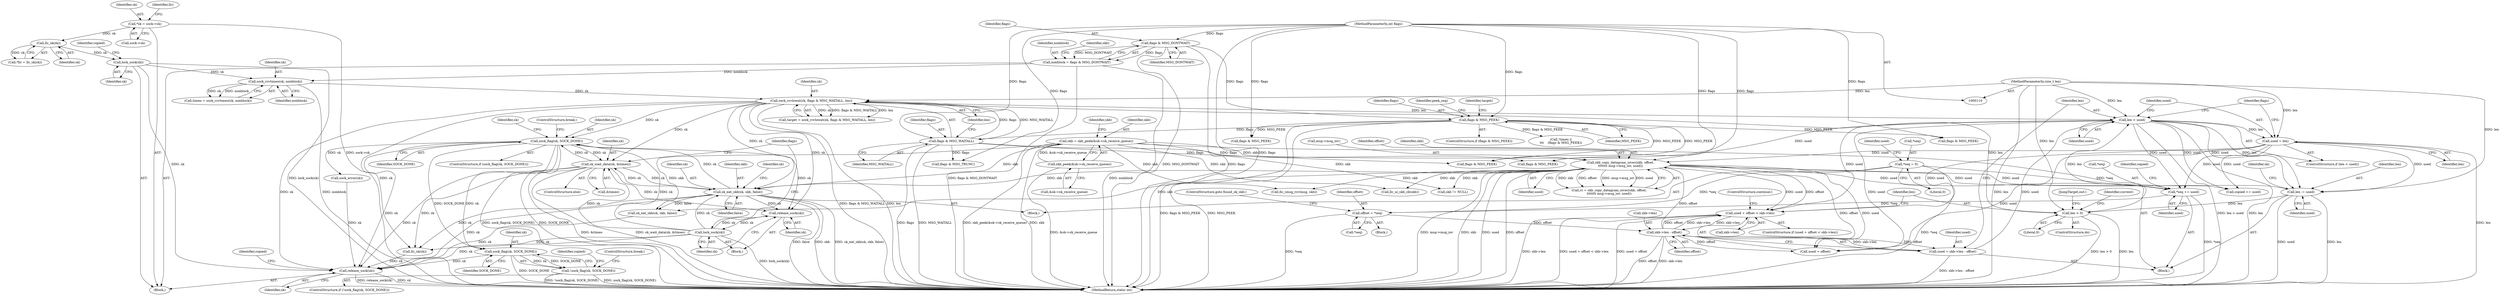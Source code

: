 digraph "0_linux_f3d3342602f8bcbf37d7c46641cb9bca7618eb1c_21@pointer" {
"1000327" [label="(Call,sock_flag(sk, SOCK_DONE))"];
"1000291" [label="(Call,sock_flag(sk, SOCK_DONE))"];
"1000356" [label="(Call,sk_wait_data(sk, &timeo))"];
"1000206" [label="(Call,sock_rcvlowat(sk, flags & MSG_WAITALL, len))"];
"1000181" [label="(Call,sock_rcvtimeo(sk, nonblock))"];
"1000159" [label="(Call,lock_sock(sk))"];
"1000144" [label="(Call,llc_sk(sk))"];
"1000136" [label="(Call,*sk = sock->sk)"];
"1000126" [label="(Call,nonblock = flags & MSG_DONTWAIT)"];
"1000128" [label="(Call,flags & MSG_DONTWAIT)"];
"1000115" [label="(MethodParameterIn,int flags)"];
"1000208" [label="(Call,flags & MSG_WAITALL)"];
"1000191" [label="(Call,flags & MSG_PEEK)"];
"1000114" [label="(MethodParameterIn,size_t len)"];
"1000457" [label="(Call,sk_eat_skb(sk, skb, false))"];
"1000353" [label="(Call,lock_sock(sk))"];
"1000351" [label="(Call,release_sock(sk))"];
"1000234" [label="(Call,skb = skb_peek(&sk->sk_receive_queue))"];
"1000236" [label="(Call,skb_peek(&sk->sk_receive_queue))"];
"1000408" [label="(Call,skb_copy_datagram_iovec(skb, offset,\n\t\t\t\t\t\t\t msg->msg_iov, used))"];
"1000387" [label="(Call,skb->len - offset)"];
"1000474" [label="(Call,used + offset < skb->len)"];
"1000396" [label="(Call,used = len)"];
"1000393" [label="(Call,len < used)"];
"1000482" [label="(Call,len > 0)"];
"1000433" [label="(Call,len -= used)"];
"1000385" [label="(Call,used = skb->len - offset)"];
"1000244" [label="(Call,offset = *seq)"];
"1000426" [label="(Call,*seq += used)"];
"1000469" [label="(Call,*seq = 0)"];
"1000326" [label="(Call,!sock_flag(sk, SOCK_DONE))"];
"1000486" [label="(Call,release_sock(sk))"];
"1000396" [label="(Call,used = len)"];
"1000465" [label="(Identifier,sk)"];
"1000281" [label="(Call,!timeo ||\n\t\t\t    (flags & MSG_PEEK))"];
"1000244" [label="(Call,offset = *seq)"];
"1000484" [label="(Literal,0)"];
"1000354" [label="(Identifier,sk)"];
"1000246" [label="(Call,*seq)"];
"1000142" [label="(Call,*llc = llc_sk(sk))"];
"1000409" [label="(Identifier,skb)"];
"1000363" [label="(Identifier,flags)"];
"1000481" [label="(ControlStructure,continue;)"];
"1000235" [label="(Identifier,skb)"];
"1000386" [label="(Identifier,used)"];
"1000472" [label="(Literal,0)"];
"1000478" [label="(Call,skb->len)"];
"1000411" [label="(Call,msg->msg_iov)"];
"1000192" [label="(Identifier,flags)"];
"1000216" [label="(Block,)"];
"1000351" [label="(Call,release_sock(sk))"];
"1000439" [label="(Identifier,sk)"];
"1000458" [label="(Identifier,sk)"];
"1000297" [label="(Identifier,sk)"];
"1000394" [label="(Identifier,len)"];
"1000145" [label="(Identifier,sk)"];
"1000486" [label="(Call,release_sock(sk))"];
"1000193" [label="(Identifier,MSG_PEEK)"];
"1000427" [label="(Call,*seq)"];
"1000328" [label="(Identifier,sk)"];
"1000393" [label="(Call,len < used)"];
"1000236" [label="(Call,skb_peek(&sk->sk_receive_queue))"];
"1000392" [label="(ControlStructure,if (len < used))"];
"1000114" [label="(MethodParameterIn,size_t len)"];
"1000181" [label="(Call,sock_rcvtimeo(sk, nonblock))"];
"1000302" [label="(Call,sock_error(sk))"];
"1000519" [label="(Call,llc_cmsg_rcv(msg, skb))"];
"1000182" [label="(Identifier,sk)"];
"1000502" [label="(Call,llc_ui_skb_cb(skb))"];
"1000385" [label="(Call,used = skb->len - offset)"];
"1000210" [label="(Identifier,MSG_WAITALL)"];
"1000350" [label="(Block,)"];
"1000391" [label="(Identifier,offset)"];
"1000162" [label="(Identifier,copied)"];
"1000445" [label="(Call,flags & MSG_PEEK)"];
"1000183" [label="(Identifier,nonblock)"];
"1000516" [label="(Call,llc_sk(sk))"];
"1000408" [label="(Call,skb_copy_datagram_iovec(skb, offset,\n\t\t\t\t\t\t\t msg->msg_iov, used))"];
"1000242" [label="(Identifier,skb)"];
"1000325" [label="(ControlStructure,if (!sock_flag(sk, SOCK_DONE)))"];
"1000129" [label="(Identifier,flags)"];
"1000284" [label="(Call,flags & MSG_PEEK)"];
"1000469" [label="(Call,*seq = 0)"];
"1000209" [label="(Identifier,flags)"];
"1000475" [label="(Call,used + offset)"];
"1000220" [label="(Identifier,current)"];
"1000431" [label="(Identifier,copied)"];
"1000470" [label="(Call,*seq)"];
"1000128" [label="(Call,flags & MSG_DONTWAIT)"];
"1000473" [label="(ControlStructure,if (used + offset < skb->len))"];
"1000207" [label="(Identifier,sk)"];
"1000126" [label="(Call,nonblock = flags & MSG_DONTWAIT)"];
"1000489" [label="(Identifier,copied)"];
"1000116" [label="(Block,)"];
"1000137" [label="(Identifier,sk)"];
"1000204" [label="(Call,target = sock_rcvlowat(sk, flags & MSG_WAITALL, len))"];
"1000234" [label="(Call,skb = skb_peek(&sk->sk_receive_queue))"];
"1000430" [label="(Call,copied += used)"];
"1000191" [label="(Call,flags & MSG_PEEK)"];
"1000474" [label="(Call,used + offset < skb->len)"];
"1000352" [label="(Identifier,sk)"];
"1000460" [label="(Identifier,false)"];
"1000536" [label="(Call,sk_eat_skb(sk, skb, false))"];
"1000143" [label="(Identifier,llc)"];
"1000459" [label="(Identifier,skb)"];
"1000426" [label="(Call,*seq += used)"];
"1000327" [label="(Call,sock_flag(sk, SOCK_DONE))"];
"1000483" [label="(Identifier,len)"];
"1000336" [label="(ControlStructure,break;)"];
"1000457" [label="(Call,sk_eat_skb(sk, skb, false))"];
"1000138" [label="(Call,sock->sk)"];
"1000237" [label="(Call,&sk->sk_receive_queue)"];
"1000553" [label="(MethodReturn,static int)"];
"1000353" [label="(Call,lock_sock(sk))"];
"1000387" [label="(Call,skb->len - offset)"];
"1000395" [label="(Identifier,used)"];
"1000206" [label="(Call,sock_rcvlowat(sk, flags & MSG_WAITALL, len))"];
"1000397" [label="(Identifier,used)"];
"1000357" [label="(Identifier,sk)"];
"1000356" [label="(Call,sk_wait_data(sk, &timeo))"];
"1000496" [label="(Call,skb != NULL)"];
"1000211" [label="(Identifier,len)"];
"1000326" [label="(Call,!sock_flag(sk, SOCK_DONE))"];
"1000414" [label="(Identifier,used)"];
"1000196" [label="(Identifier,peek_seq)"];
"1000433" [label="(Call,len -= used)"];
"1000329" [label="(Identifier,SOCK_DONE)"];
"1000248" [label="(ControlStructure,goto found_ok_skb;)"];
"1000127" [label="(Identifier,nonblock)"];
"1000487" [label="(Identifier,sk)"];
"1000243" [label="(Block,)"];
"1000476" [label="(Identifier,used)"];
"1000291" [label="(Call,sock_flag(sk, SOCK_DONE))"];
"1000190" [label="(ControlStructure,if (flags & MSG_PEEK))"];
"1000144" [label="(Call,llc_sk(sk))"];
"1000294" [label="(ControlStructure,break;)"];
"1000115" [label="(MethodParameterIn,int flags)"];
"1000136" [label="(Call,*sk = sock->sk)"];
"1000332" [label="(Identifier,copied)"];
"1000358" [label="(Call,&timeo)"];
"1000160" [label="(Identifier,sk)"];
"1000355" [label="(ControlStructure,else)"];
"1000406" [label="(Call,rc = skb_copy_datagram_iovec(skb, offset,\n\t\t\t\t\t\t\t msg->msg_iov, used))"];
"1000290" [label="(ControlStructure,if (sock_flag(sk, SOCK_DONE)))"];
"1000133" [label="(Identifier,skb)"];
"1000485" [label="(JumpTarget,out:)"];
"1000401" [label="(Call,flags & MSG_TRUNC)"];
"1000429" [label="(Identifier,used)"];
"1000448" [label="(Block,)"];
"1000292" [label="(Identifier,sk)"];
"1000398" [label="(Identifier,len)"];
"1000524" [label="(Call,flags & MSG_PEEK)"];
"1000482" [label="(Call,len > 0)"];
"1000410" [label="(Identifier,offset)"];
"1000388" [label="(Call,skb->len)"];
"1000130" [label="(Identifier,MSG_DONTWAIT)"];
"1000159" [label="(Call,lock_sock(sk))"];
"1000245" [label="(Identifier,offset)"];
"1000434" [label="(Identifier,len)"];
"1000208" [label="(Call,flags & MSG_WAITALL)"];
"1000402" [label="(Identifier,flags)"];
"1000435" [label="(Identifier,used)"];
"1000179" [label="(Call,timeo = sock_rcvtimeo(sk, nonblock))"];
"1000205" [label="(Identifier,target)"];
"1000362" [label="(Call,flags & MSG_PEEK)"];
"1000293" [label="(Identifier,SOCK_DONE)"];
"1000215" [label="(ControlStructure,do)"];
"1000327" -> "1000326"  [label="AST: "];
"1000327" -> "1000329"  [label="CFG: "];
"1000328" -> "1000327"  [label="AST: "];
"1000329" -> "1000327"  [label="AST: "];
"1000326" -> "1000327"  [label="CFG: "];
"1000327" -> "1000553"  [label="DDG: SOCK_DONE"];
"1000327" -> "1000326"  [label="DDG: sk"];
"1000327" -> "1000326"  [label="DDG: SOCK_DONE"];
"1000291" -> "1000327"  [label="DDG: sk"];
"1000291" -> "1000327"  [label="DDG: SOCK_DONE"];
"1000327" -> "1000486"  [label="DDG: sk"];
"1000291" -> "1000290"  [label="AST: "];
"1000291" -> "1000293"  [label="CFG: "];
"1000292" -> "1000291"  [label="AST: "];
"1000293" -> "1000291"  [label="AST: "];
"1000294" -> "1000291"  [label="CFG: "];
"1000297" -> "1000291"  [label="CFG: "];
"1000291" -> "1000553"  [label="DDG: sock_flag(sk, SOCK_DONE)"];
"1000291" -> "1000553"  [label="DDG: SOCK_DONE"];
"1000356" -> "1000291"  [label="DDG: sk"];
"1000206" -> "1000291"  [label="DDG: sk"];
"1000457" -> "1000291"  [label="DDG: sk"];
"1000353" -> "1000291"  [label="DDG: sk"];
"1000291" -> "1000302"  [label="DDG: sk"];
"1000291" -> "1000351"  [label="DDG: sk"];
"1000291" -> "1000356"  [label="DDG: sk"];
"1000291" -> "1000486"  [label="DDG: sk"];
"1000356" -> "1000355"  [label="AST: "];
"1000356" -> "1000358"  [label="CFG: "];
"1000357" -> "1000356"  [label="AST: "];
"1000358" -> "1000356"  [label="AST: "];
"1000363" -> "1000356"  [label="CFG: "];
"1000356" -> "1000553"  [label="DDG: sk_wait_data(sk, &timeo)"];
"1000356" -> "1000553"  [label="DDG: &timeo"];
"1000356" -> "1000351"  [label="DDG: sk"];
"1000206" -> "1000356"  [label="DDG: sk"];
"1000457" -> "1000356"  [label="DDG: sk"];
"1000353" -> "1000356"  [label="DDG: sk"];
"1000356" -> "1000457"  [label="DDG: sk"];
"1000356" -> "1000486"  [label="DDG: sk"];
"1000356" -> "1000516"  [label="DDG: sk"];
"1000206" -> "1000204"  [label="AST: "];
"1000206" -> "1000211"  [label="CFG: "];
"1000207" -> "1000206"  [label="AST: "];
"1000208" -> "1000206"  [label="AST: "];
"1000211" -> "1000206"  [label="AST: "];
"1000204" -> "1000206"  [label="CFG: "];
"1000206" -> "1000553"  [label="DDG: flags & MSG_WAITALL"];
"1000206" -> "1000553"  [label="DDG: len"];
"1000206" -> "1000204"  [label="DDG: sk"];
"1000206" -> "1000204"  [label="DDG: flags & MSG_WAITALL"];
"1000206" -> "1000204"  [label="DDG: len"];
"1000181" -> "1000206"  [label="DDG: sk"];
"1000208" -> "1000206"  [label="DDG: flags"];
"1000208" -> "1000206"  [label="DDG: MSG_WAITALL"];
"1000114" -> "1000206"  [label="DDG: len"];
"1000206" -> "1000351"  [label="DDG: sk"];
"1000206" -> "1000393"  [label="DDG: len"];
"1000206" -> "1000457"  [label="DDG: sk"];
"1000206" -> "1000482"  [label="DDG: len"];
"1000206" -> "1000486"  [label="DDG: sk"];
"1000206" -> "1000516"  [label="DDG: sk"];
"1000181" -> "1000179"  [label="AST: "];
"1000181" -> "1000183"  [label="CFG: "];
"1000182" -> "1000181"  [label="AST: "];
"1000183" -> "1000181"  [label="AST: "];
"1000179" -> "1000181"  [label="CFG: "];
"1000181" -> "1000553"  [label="DDG: nonblock"];
"1000181" -> "1000179"  [label="DDG: sk"];
"1000181" -> "1000179"  [label="DDG: nonblock"];
"1000159" -> "1000181"  [label="DDG: sk"];
"1000126" -> "1000181"  [label="DDG: nonblock"];
"1000159" -> "1000116"  [label="AST: "];
"1000159" -> "1000160"  [label="CFG: "];
"1000160" -> "1000159"  [label="AST: "];
"1000162" -> "1000159"  [label="CFG: "];
"1000159" -> "1000553"  [label="DDG: lock_sock(sk)"];
"1000144" -> "1000159"  [label="DDG: sk"];
"1000159" -> "1000486"  [label="DDG: sk"];
"1000144" -> "1000142"  [label="AST: "];
"1000144" -> "1000145"  [label="CFG: "];
"1000145" -> "1000144"  [label="AST: "];
"1000142" -> "1000144"  [label="CFG: "];
"1000144" -> "1000142"  [label="DDG: sk"];
"1000136" -> "1000144"  [label="DDG: sk"];
"1000136" -> "1000116"  [label="AST: "];
"1000136" -> "1000138"  [label="CFG: "];
"1000137" -> "1000136"  [label="AST: "];
"1000138" -> "1000136"  [label="AST: "];
"1000143" -> "1000136"  [label="CFG: "];
"1000136" -> "1000553"  [label="DDG: sock->sk"];
"1000126" -> "1000116"  [label="AST: "];
"1000126" -> "1000128"  [label="CFG: "];
"1000127" -> "1000126"  [label="AST: "];
"1000128" -> "1000126"  [label="AST: "];
"1000133" -> "1000126"  [label="CFG: "];
"1000126" -> "1000553"  [label="DDG: nonblock"];
"1000126" -> "1000553"  [label="DDG: flags & MSG_DONTWAIT"];
"1000128" -> "1000126"  [label="DDG: flags"];
"1000128" -> "1000126"  [label="DDG: MSG_DONTWAIT"];
"1000128" -> "1000130"  [label="CFG: "];
"1000129" -> "1000128"  [label="AST: "];
"1000130" -> "1000128"  [label="AST: "];
"1000128" -> "1000553"  [label="DDG: MSG_DONTWAIT"];
"1000128" -> "1000553"  [label="DDG: flags"];
"1000115" -> "1000128"  [label="DDG: flags"];
"1000128" -> "1000191"  [label="DDG: flags"];
"1000115" -> "1000110"  [label="AST: "];
"1000115" -> "1000553"  [label="DDG: flags"];
"1000115" -> "1000191"  [label="DDG: flags"];
"1000115" -> "1000208"  [label="DDG: flags"];
"1000115" -> "1000284"  [label="DDG: flags"];
"1000115" -> "1000362"  [label="DDG: flags"];
"1000115" -> "1000401"  [label="DDG: flags"];
"1000115" -> "1000445"  [label="DDG: flags"];
"1000115" -> "1000524"  [label="DDG: flags"];
"1000208" -> "1000210"  [label="CFG: "];
"1000209" -> "1000208"  [label="AST: "];
"1000210" -> "1000208"  [label="AST: "];
"1000211" -> "1000208"  [label="CFG: "];
"1000208" -> "1000553"  [label="DDG: flags"];
"1000208" -> "1000553"  [label="DDG: MSG_WAITALL"];
"1000191" -> "1000208"  [label="DDG: flags"];
"1000208" -> "1000284"  [label="DDG: flags"];
"1000208" -> "1000362"  [label="DDG: flags"];
"1000208" -> "1000401"  [label="DDG: flags"];
"1000191" -> "1000190"  [label="AST: "];
"1000191" -> "1000193"  [label="CFG: "];
"1000192" -> "1000191"  [label="AST: "];
"1000193" -> "1000191"  [label="AST: "];
"1000196" -> "1000191"  [label="CFG: "];
"1000205" -> "1000191"  [label="CFG: "];
"1000191" -> "1000553"  [label="DDG: flags & MSG_PEEK"];
"1000191" -> "1000553"  [label="DDG: MSG_PEEK"];
"1000191" -> "1000281"  [label="DDG: flags & MSG_PEEK"];
"1000191" -> "1000284"  [label="DDG: MSG_PEEK"];
"1000191" -> "1000362"  [label="DDG: MSG_PEEK"];
"1000191" -> "1000445"  [label="DDG: MSG_PEEK"];
"1000191" -> "1000524"  [label="DDG: MSG_PEEK"];
"1000114" -> "1000110"  [label="AST: "];
"1000114" -> "1000553"  [label="DDG: len"];
"1000114" -> "1000393"  [label="DDG: len"];
"1000114" -> "1000396"  [label="DDG: len"];
"1000114" -> "1000433"  [label="DDG: len"];
"1000114" -> "1000482"  [label="DDG: len"];
"1000457" -> "1000448"  [label="AST: "];
"1000457" -> "1000460"  [label="CFG: "];
"1000458" -> "1000457"  [label="AST: "];
"1000459" -> "1000457"  [label="AST: "];
"1000460" -> "1000457"  [label="AST: "];
"1000465" -> "1000457"  [label="CFG: "];
"1000457" -> "1000553"  [label="DDG: false"];
"1000457" -> "1000553"  [label="DDG: skb"];
"1000457" -> "1000553"  [label="DDG: sk_eat_skb(sk, skb, false)"];
"1000457" -> "1000351"  [label="DDG: sk"];
"1000353" -> "1000457"  [label="DDG: sk"];
"1000234" -> "1000457"  [label="DDG: skb"];
"1000408" -> "1000457"  [label="DDG: skb"];
"1000457" -> "1000486"  [label="DDG: sk"];
"1000457" -> "1000516"  [label="DDG: sk"];
"1000457" -> "1000536"  [label="DDG: false"];
"1000353" -> "1000350"  [label="AST: "];
"1000353" -> "1000354"  [label="CFG: "];
"1000354" -> "1000353"  [label="AST: "];
"1000363" -> "1000353"  [label="CFG: "];
"1000353" -> "1000553"  [label="DDG: lock_sock(sk)"];
"1000353" -> "1000351"  [label="DDG: sk"];
"1000351" -> "1000353"  [label="DDG: sk"];
"1000353" -> "1000486"  [label="DDG: sk"];
"1000353" -> "1000516"  [label="DDG: sk"];
"1000351" -> "1000350"  [label="AST: "];
"1000351" -> "1000352"  [label="CFG: "];
"1000352" -> "1000351"  [label="AST: "];
"1000354" -> "1000351"  [label="CFG: "];
"1000234" -> "1000216"  [label="AST: "];
"1000234" -> "1000236"  [label="CFG: "];
"1000235" -> "1000234"  [label="AST: "];
"1000236" -> "1000234"  [label="AST: "];
"1000242" -> "1000234"  [label="CFG: "];
"1000234" -> "1000553"  [label="DDG: skb_peek(&sk->sk_receive_queue)"];
"1000234" -> "1000553"  [label="DDG: skb"];
"1000236" -> "1000234"  [label="DDG: &sk->sk_receive_queue"];
"1000234" -> "1000408"  [label="DDG: skb"];
"1000234" -> "1000496"  [label="DDG: skb"];
"1000234" -> "1000502"  [label="DDG: skb"];
"1000234" -> "1000519"  [label="DDG: skb"];
"1000234" -> "1000536"  [label="DDG: skb"];
"1000236" -> "1000237"  [label="CFG: "];
"1000237" -> "1000236"  [label="AST: "];
"1000236" -> "1000553"  [label="DDG: &sk->sk_receive_queue"];
"1000408" -> "1000406"  [label="AST: "];
"1000408" -> "1000414"  [label="CFG: "];
"1000409" -> "1000408"  [label="AST: "];
"1000410" -> "1000408"  [label="AST: "];
"1000411" -> "1000408"  [label="AST: "];
"1000414" -> "1000408"  [label="AST: "];
"1000406" -> "1000408"  [label="CFG: "];
"1000408" -> "1000553"  [label="DDG: msg->msg_iov"];
"1000408" -> "1000553"  [label="DDG: skb"];
"1000408" -> "1000553"  [label="DDG: used"];
"1000408" -> "1000553"  [label="DDG: offset"];
"1000408" -> "1000406"  [label="DDG: skb"];
"1000408" -> "1000406"  [label="DDG: offset"];
"1000408" -> "1000406"  [label="DDG: msg->msg_iov"];
"1000408" -> "1000406"  [label="DDG: used"];
"1000387" -> "1000408"  [label="DDG: offset"];
"1000396" -> "1000408"  [label="DDG: used"];
"1000393" -> "1000408"  [label="DDG: used"];
"1000408" -> "1000426"  [label="DDG: used"];
"1000408" -> "1000430"  [label="DDG: used"];
"1000408" -> "1000433"  [label="DDG: used"];
"1000408" -> "1000474"  [label="DDG: used"];
"1000408" -> "1000474"  [label="DDG: offset"];
"1000408" -> "1000475"  [label="DDG: used"];
"1000408" -> "1000475"  [label="DDG: offset"];
"1000408" -> "1000496"  [label="DDG: skb"];
"1000408" -> "1000502"  [label="DDG: skb"];
"1000408" -> "1000519"  [label="DDG: skb"];
"1000408" -> "1000536"  [label="DDG: skb"];
"1000387" -> "1000385"  [label="AST: "];
"1000387" -> "1000391"  [label="CFG: "];
"1000388" -> "1000387"  [label="AST: "];
"1000391" -> "1000387"  [label="AST: "];
"1000385" -> "1000387"  [label="CFG: "];
"1000387" -> "1000553"  [label="DDG: skb->len"];
"1000387" -> "1000553"  [label="DDG: offset"];
"1000387" -> "1000385"  [label="DDG: skb->len"];
"1000387" -> "1000385"  [label="DDG: offset"];
"1000474" -> "1000387"  [label="DDG: skb->len"];
"1000244" -> "1000387"  [label="DDG: offset"];
"1000387" -> "1000474"  [label="DDG: offset"];
"1000387" -> "1000474"  [label="DDG: skb->len"];
"1000387" -> "1000475"  [label="DDG: offset"];
"1000474" -> "1000473"  [label="AST: "];
"1000474" -> "1000478"  [label="CFG: "];
"1000475" -> "1000474"  [label="AST: "];
"1000478" -> "1000474"  [label="AST: "];
"1000483" -> "1000474"  [label="CFG: "];
"1000481" -> "1000474"  [label="CFG: "];
"1000474" -> "1000553"  [label="DDG: used + offset < skb->len"];
"1000474" -> "1000553"  [label="DDG: used + offset"];
"1000474" -> "1000553"  [label="DDG: skb->len"];
"1000396" -> "1000474"  [label="DDG: used"];
"1000393" -> "1000474"  [label="DDG: used"];
"1000396" -> "1000392"  [label="AST: "];
"1000396" -> "1000398"  [label="CFG: "];
"1000397" -> "1000396"  [label="AST: "];
"1000398" -> "1000396"  [label="AST: "];
"1000402" -> "1000396"  [label="CFG: "];
"1000396" -> "1000553"  [label="DDG: len"];
"1000393" -> "1000396"  [label="DDG: len"];
"1000396" -> "1000426"  [label="DDG: used"];
"1000396" -> "1000430"  [label="DDG: used"];
"1000396" -> "1000433"  [label="DDG: used"];
"1000396" -> "1000475"  [label="DDG: used"];
"1000393" -> "1000392"  [label="AST: "];
"1000393" -> "1000395"  [label="CFG: "];
"1000394" -> "1000393"  [label="AST: "];
"1000395" -> "1000393"  [label="AST: "];
"1000397" -> "1000393"  [label="CFG: "];
"1000402" -> "1000393"  [label="CFG: "];
"1000393" -> "1000553"  [label="DDG: len"];
"1000393" -> "1000553"  [label="DDG: len < used"];
"1000482" -> "1000393"  [label="DDG: len"];
"1000385" -> "1000393"  [label="DDG: used"];
"1000393" -> "1000426"  [label="DDG: used"];
"1000393" -> "1000430"  [label="DDG: used"];
"1000393" -> "1000433"  [label="DDG: used"];
"1000393" -> "1000433"  [label="DDG: len"];
"1000393" -> "1000475"  [label="DDG: used"];
"1000482" -> "1000215"  [label="AST: "];
"1000482" -> "1000484"  [label="CFG: "];
"1000483" -> "1000482"  [label="AST: "];
"1000484" -> "1000482"  [label="AST: "];
"1000220" -> "1000482"  [label="CFG: "];
"1000485" -> "1000482"  [label="CFG: "];
"1000482" -> "1000553"  [label="DDG: len"];
"1000482" -> "1000553"  [label="DDG: len > 0"];
"1000433" -> "1000482"  [label="DDG: len"];
"1000433" -> "1000216"  [label="AST: "];
"1000433" -> "1000435"  [label="CFG: "];
"1000434" -> "1000433"  [label="AST: "];
"1000435" -> "1000433"  [label="AST: "];
"1000439" -> "1000433"  [label="CFG: "];
"1000433" -> "1000553"  [label="DDG: len"];
"1000433" -> "1000553"  [label="DDG: used"];
"1000385" -> "1000216"  [label="AST: "];
"1000386" -> "1000385"  [label="AST: "];
"1000394" -> "1000385"  [label="CFG: "];
"1000385" -> "1000553"  [label="DDG: skb->len - offset"];
"1000244" -> "1000243"  [label="AST: "];
"1000244" -> "1000246"  [label="CFG: "];
"1000245" -> "1000244"  [label="AST: "];
"1000246" -> "1000244"  [label="AST: "];
"1000248" -> "1000244"  [label="CFG: "];
"1000244" -> "1000553"  [label="DDG: *seq"];
"1000426" -> "1000244"  [label="DDG: *seq"];
"1000469" -> "1000244"  [label="DDG: *seq"];
"1000426" -> "1000216"  [label="AST: "];
"1000426" -> "1000429"  [label="CFG: "];
"1000427" -> "1000426"  [label="AST: "];
"1000429" -> "1000426"  [label="AST: "];
"1000431" -> "1000426"  [label="CFG: "];
"1000426" -> "1000553"  [label="DDG: *seq"];
"1000469" -> "1000426"  [label="DDG: *seq"];
"1000469" -> "1000448"  [label="AST: "];
"1000469" -> "1000472"  [label="CFG: "];
"1000470" -> "1000469"  [label="AST: "];
"1000472" -> "1000469"  [label="AST: "];
"1000476" -> "1000469"  [label="CFG: "];
"1000469" -> "1000553"  [label="DDG: *seq"];
"1000326" -> "1000325"  [label="AST: "];
"1000332" -> "1000326"  [label="CFG: "];
"1000336" -> "1000326"  [label="CFG: "];
"1000326" -> "1000553"  [label="DDG: !sock_flag(sk, SOCK_DONE)"];
"1000326" -> "1000553"  [label="DDG: sock_flag(sk, SOCK_DONE)"];
"1000486" -> "1000116"  [label="AST: "];
"1000486" -> "1000487"  [label="CFG: "];
"1000487" -> "1000486"  [label="AST: "];
"1000489" -> "1000486"  [label="CFG: "];
"1000486" -> "1000553"  [label="DDG: release_sock(sk)"];
"1000486" -> "1000553"  [label="DDG: sk"];
"1000516" -> "1000486"  [label="DDG: sk"];
"1000536" -> "1000486"  [label="DDG: sk"];
"1000302" -> "1000486"  [label="DDG: sk"];
}
